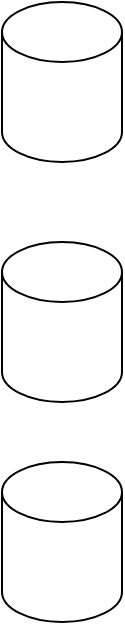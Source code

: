 <mxfile version="13.8.1" type="github">
  <diagram id="JkrYJUmG6vm3ahpXbs7k" name="Page-1">
    <mxGraphModel dx="1422" dy="922" grid="1" gridSize="10" guides="1" tooltips="1" connect="1" arrows="1" fold="1" page="1" pageScale="1" pageWidth="850" pageHeight="1100" math="0" shadow="0">
      <root>
        <mxCell id="0" />
        <mxCell id="1" parent="0" />
        <mxCell id="xp0TclqI4YzUdOCX_e_2-2" value="" style="shape=cylinder3;whiteSpace=wrap;html=1;boundedLbl=1;backgroundOutline=1;size=15;" parent="1" vertex="1">
          <mxGeometry x="120" y="340" width="60" height="80" as="geometry" />
        </mxCell>
        <mxCell id="xp0TclqI4YzUdOCX_e_2-3" value="" style="shape=cylinder3;whiteSpace=wrap;html=1;boundedLbl=1;backgroundOutline=1;size=15;" parent="1" vertex="1">
          <mxGeometry x="120" y="460" width="60" height="80" as="geometry" />
        </mxCell>
        <mxCell id="xp0TclqI4YzUdOCX_e_2-4" value="" style="shape=cylinder3;whiteSpace=wrap;html=1;boundedLbl=1;backgroundOutline=1;size=15;" parent="1" vertex="1">
          <mxGeometry x="120" y="570" width="60" height="80" as="geometry" />
        </mxCell>
      </root>
    </mxGraphModel>
  </diagram>
</mxfile>
